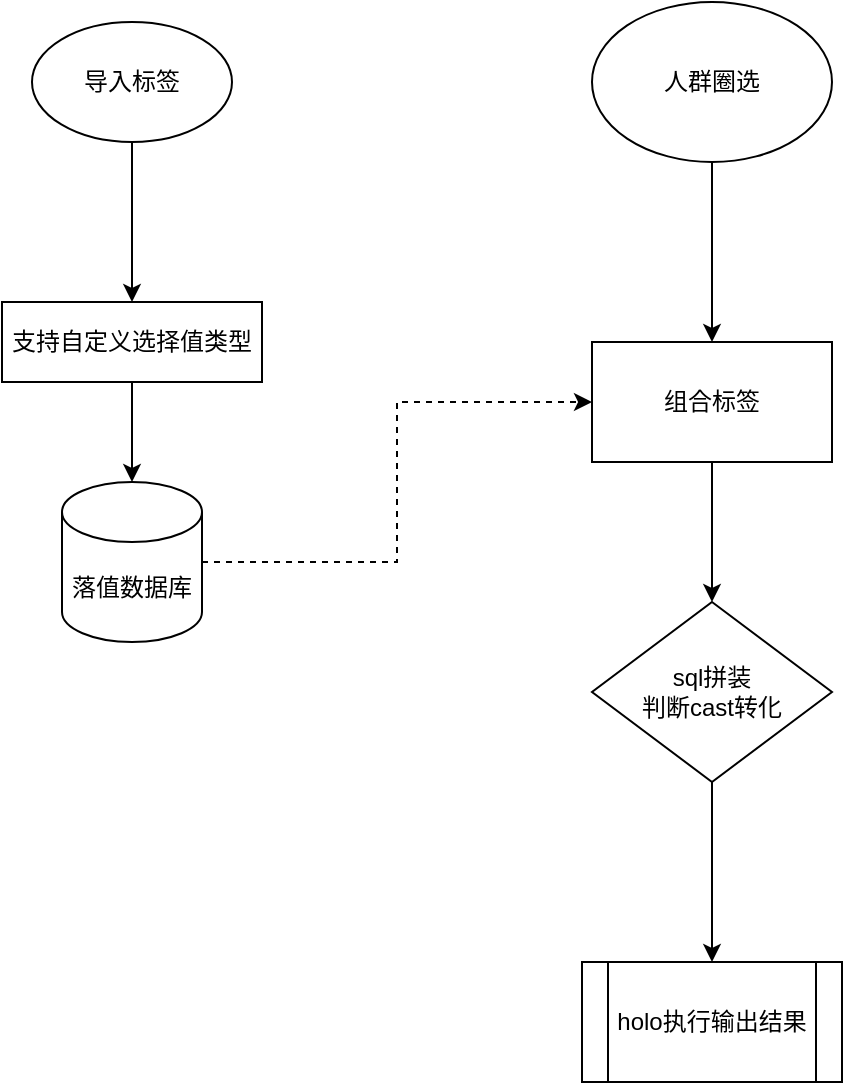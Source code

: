 <mxfile version="28.1.1">
  <diagram name="第 1 页" id="3A0OLKcVqah7NKnNItEz">
    <mxGraphModel dx="1018" dy="655" grid="1" gridSize="10" guides="1" tooltips="1" connect="1" arrows="1" fold="1" page="1" pageScale="1" pageWidth="827" pageHeight="1169" math="0" shadow="0">
      <root>
        <mxCell id="0" />
        <mxCell id="1" parent="0" />
        <mxCell id="0FTwlBslxzpN8b0XRQgb-3" value="" style="edgeStyle=orthogonalEdgeStyle;rounded=0;orthogonalLoop=1;jettySize=auto;html=1;" edge="1" parent="1" source="0FTwlBslxzpN8b0XRQgb-1" target="0FTwlBslxzpN8b0XRQgb-2">
          <mxGeometry relative="1" as="geometry" />
        </mxCell>
        <mxCell id="0FTwlBslxzpN8b0XRQgb-1" value="导入标签" style="ellipse;whiteSpace=wrap;html=1;" vertex="1" parent="1">
          <mxGeometry x="280" y="30" width="100" height="60" as="geometry" />
        </mxCell>
        <mxCell id="0FTwlBslxzpN8b0XRQgb-5" value="" style="edgeStyle=orthogonalEdgeStyle;rounded=0;orthogonalLoop=1;jettySize=auto;html=1;" edge="1" parent="1" source="0FTwlBslxzpN8b0XRQgb-2" target="0FTwlBslxzpN8b0XRQgb-4">
          <mxGeometry relative="1" as="geometry" />
        </mxCell>
        <mxCell id="0FTwlBslxzpN8b0XRQgb-2" value="支持自定义选择值类型" style="whiteSpace=wrap;html=1;" vertex="1" parent="1">
          <mxGeometry x="265" y="170" width="130" height="40" as="geometry" />
        </mxCell>
        <mxCell id="0FTwlBslxzpN8b0XRQgb-9" style="edgeStyle=orthogonalEdgeStyle;rounded=0;orthogonalLoop=1;jettySize=auto;html=1;entryX=0;entryY=0.5;entryDx=0;entryDy=0;dashed=1;" edge="1" parent="1" source="0FTwlBslxzpN8b0XRQgb-4" target="0FTwlBslxzpN8b0XRQgb-7">
          <mxGeometry relative="1" as="geometry" />
        </mxCell>
        <mxCell id="0FTwlBslxzpN8b0XRQgb-4" value="落值数据库" style="shape=cylinder3;whiteSpace=wrap;html=1;boundedLbl=1;backgroundOutline=1;size=15;" vertex="1" parent="1">
          <mxGeometry x="295" y="260" width="70" height="80" as="geometry" />
        </mxCell>
        <mxCell id="0FTwlBslxzpN8b0XRQgb-8" value="" style="edgeStyle=orthogonalEdgeStyle;rounded=0;orthogonalLoop=1;jettySize=auto;html=1;" edge="1" parent="1" source="0FTwlBslxzpN8b0XRQgb-6" target="0FTwlBslxzpN8b0XRQgb-7">
          <mxGeometry relative="1" as="geometry" />
        </mxCell>
        <mxCell id="0FTwlBslxzpN8b0XRQgb-6" value="人群圈选" style="ellipse;whiteSpace=wrap;html=1;" vertex="1" parent="1">
          <mxGeometry x="560" y="20" width="120" height="80" as="geometry" />
        </mxCell>
        <mxCell id="0FTwlBslxzpN8b0XRQgb-11" value="" style="edgeStyle=orthogonalEdgeStyle;rounded=0;orthogonalLoop=1;jettySize=auto;html=1;" edge="1" parent="1" source="0FTwlBslxzpN8b0XRQgb-7" target="0FTwlBslxzpN8b0XRQgb-10">
          <mxGeometry relative="1" as="geometry" />
        </mxCell>
        <mxCell id="0FTwlBslxzpN8b0XRQgb-7" value="组合标签" style="whiteSpace=wrap;html=1;" vertex="1" parent="1">
          <mxGeometry x="560" y="190" width="120" height="60" as="geometry" />
        </mxCell>
        <mxCell id="0FTwlBslxzpN8b0XRQgb-13" value="" style="edgeStyle=orthogonalEdgeStyle;rounded=0;orthogonalLoop=1;jettySize=auto;html=1;" edge="1" parent="1" source="0FTwlBslxzpN8b0XRQgb-10" target="0FTwlBslxzpN8b0XRQgb-12">
          <mxGeometry relative="1" as="geometry" />
        </mxCell>
        <mxCell id="0FTwlBslxzpN8b0XRQgb-10" value="sql拼装&lt;div&gt;判断cast转化&lt;/div&gt;" style="rhombus;whiteSpace=wrap;html=1;" vertex="1" parent="1">
          <mxGeometry x="560" y="320" width="120" height="90" as="geometry" />
        </mxCell>
        <mxCell id="0FTwlBslxzpN8b0XRQgb-12" value="holo执行输出结果" style="shape=process;whiteSpace=wrap;html=1;backgroundOutline=1;" vertex="1" parent="1">
          <mxGeometry x="555" y="500" width="130" height="60" as="geometry" />
        </mxCell>
      </root>
    </mxGraphModel>
  </diagram>
</mxfile>
